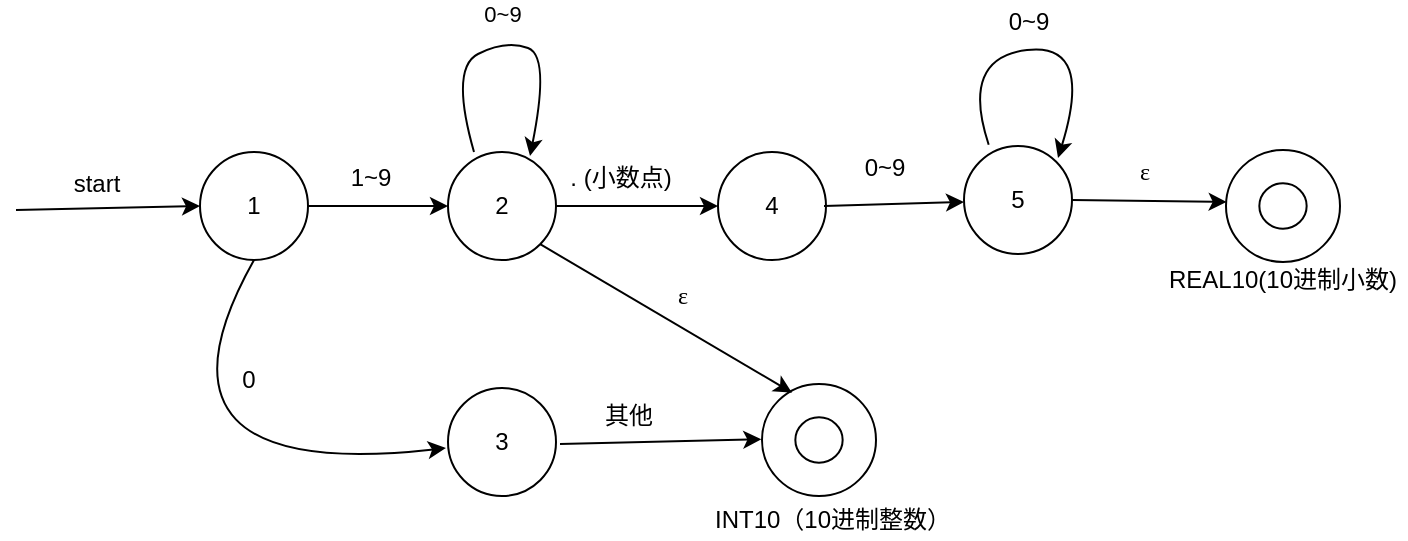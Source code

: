 <mxfile version="19.0.2" type="device"><diagram id="uMAHk1IcAqYKWUjM5-Kw" name="Page-1"><mxGraphModel dx="942" dy="674" grid="0" gridSize="10" guides="1" tooltips="1" connect="1" arrows="1" fold="1" page="1" pageScale="1" pageWidth="827" pageHeight="1169" math="0" shadow="0"><root><mxCell id="0"/><mxCell id="1" parent="0"/><mxCell id="3Llv-iBokesZwpW0bnbN-1" value="1" style="ellipse;whiteSpace=wrap;html=1;aspect=fixed;" vertex="1" parent="1"><mxGeometry x="116" y="221" width="54" height="54" as="geometry"/></mxCell><mxCell id="3Llv-iBokesZwpW0bnbN-2" value="2" style="ellipse;whiteSpace=wrap;html=1;aspect=fixed;" vertex="1" parent="1"><mxGeometry x="240" y="221" width="54" height="54" as="geometry"/></mxCell><mxCell id="3Llv-iBokesZwpW0bnbN-3" value="4" style="ellipse;whiteSpace=wrap;html=1;aspect=fixed;" vertex="1" parent="1"><mxGeometry x="375" y="221" width="54" height="54" as="geometry"/></mxCell><mxCell id="3Llv-iBokesZwpW0bnbN-4" value="5" style="ellipse;whiteSpace=wrap;html=1;aspect=fixed;" vertex="1" parent="1"><mxGeometry x="498" y="218" width="54" height="54" as="geometry"/></mxCell><mxCell id="3Llv-iBokesZwpW0bnbN-5" value="3" style="ellipse;whiteSpace=wrap;html=1;aspect=fixed;" vertex="1" parent="1"><mxGeometry x="240" y="339" width="54" height="54" as="geometry"/></mxCell><mxCell id="3Llv-iBokesZwpW0bnbN-7" value="" style="verticalLabelPosition=bottom;verticalAlign=top;html=1;shape=mxgraph.basic.donut;dx=16.67;" vertex="1" parent="1"><mxGeometry x="397" y="337" width="57" height="56" as="geometry"/></mxCell><mxCell id="3Llv-iBokesZwpW0bnbN-8" value="" style="verticalLabelPosition=bottom;verticalAlign=top;html=1;shape=mxgraph.basic.donut;dx=16.67;" vertex="1" parent="1"><mxGeometry x="629" y="220" width="57" height="56" as="geometry"/></mxCell><mxCell id="3Llv-iBokesZwpW0bnbN-9" value="" style="endArrow=classic;html=1;rounded=0;entryX=0;entryY=0.5;entryDx=0;entryDy=0;" edge="1" parent="1" target="3Llv-iBokesZwpW0bnbN-1"><mxGeometry width="50" height="50" relative="1" as="geometry"><mxPoint x="24" y="250" as="sourcePoint"/><mxPoint x="82" y="234" as="targetPoint"/></mxGeometry></mxCell><mxCell id="3Llv-iBokesZwpW0bnbN-10" value="" style="endArrow=classic;html=1;rounded=0;exitX=1;exitY=0.5;exitDx=0;exitDy=0;entryX=0;entryY=0.5;entryDx=0;entryDy=0;" edge="1" parent="1" source="3Llv-iBokesZwpW0bnbN-1" target="3Llv-iBokesZwpW0bnbN-2"><mxGeometry width="50" height="50" relative="1" as="geometry"><mxPoint x="180" y="283" as="sourcePoint"/><mxPoint x="230" y="233" as="targetPoint"/></mxGeometry></mxCell><mxCell id="3Llv-iBokesZwpW0bnbN-11" value="" style="endArrow=classic;html=1;rounded=0;exitX=1;exitY=0.5;exitDx=0;exitDy=0;entryX=0;entryY=0.5;entryDx=0;entryDy=0;" edge="1" parent="1" source="3Llv-iBokesZwpW0bnbN-2" target="3Llv-iBokesZwpW0bnbN-3"><mxGeometry width="50" height="50" relative="1" as="geometry"><mxPoint x="311" y="272" as="sourcePoint"/><mxPoint x="361" y="222" as="targetPoint"/></mxGeometry></mxCell><mxCell id="3Llv-iBokesZwpW0bnbN-12" value="" style="endArrow=classic;html=1;rounded=0;" edge="1" parent="1"><mxGeometry width="50" height="50" relative="1" as="geometry"><mxPoint x="428" y="248" as="sourcePoint"/><mxPoint x="498" y="246" as="targetPoint"/></mxGeometry></mxCell><mxCell id="3Llv-iBokesZwpW0bnbN-13" value="" style="endArrow=classic;html=1;rounded=0;exitX=1;exitY=0.5;exitDx=0;exitDy=0;entryX=0.006;entryY=0.464;entryDx=0;entryDy=0;entryPerimeter=0;" edge="1" parent="1" source="3Llv-iBokesZwpW0bnbN-4" target="3Llv-iBokesZwpW0bnbN-8"><mxGeometry width="50" height="50" relative="1" as="geometry"><mxPoint x="574" y="341" as="sourcePoint"/><mxPoint x="624" y="291" as="targetPoint"/></mxGeometry></mxCell><mxCell id="3Llv-iBokesZwpW0bnbN-14" value="" style="curved=1;endArrow=classic;html=1;rounded=0;exitX=0.5;exitY=1;exitDx=0;exitDy=0;" edge="1" parent="1" source="3Llv-iBokesZwpW0bnbN-1"><mxGeometry width="50" height="50" relative="1" as="geometry"><mxPoint x="58.5" y="310" as="sourcePoint"/><mxPoint x="239" y="369" as="targetPoint"/><Array as="points"><mxPoint x="80" y="387"/></Array></mxGeometry></mxCell><mxCell id="3Llv-iBokesZwpW0bnbN-15" value="" style="endArrow=classic;html=1;rounded=0;entryX=-0.006;entryY=0.494;entryDx=0;entryDy=0;entryPerimeter=0;" edge="1" parent="1" target="3Llv-iBokesZwpW0bnbN-7"><mxGeometry width="50" height="50" relative="1" as="geometry"><mxPoint x="296" y="367" as="sourcePoint"/><mxPoint x="366" y="352" as="targetPoint"/></mxGeometry></mxCell><mxCell id="3Llv-iBokesZwpW0bnbN-16" value="" style="endArrow=classic;html=1;rounded=0;exitX=1;exitY=1;exitDx=0;exitDy=0;entryX=0.263;entryY=0.077;entryDx=0;entryDy=0;entryPerimeter=0;" edge="1" parent="1" source="3Llv-iBokesZwpW0bnbN-2" target="3Llv-iBokesZwpW0bnbN-7"><mxGeometry width="50" height="50" relative="1" as="geometry"><mxPoint x="321" y="323" as="sourcePoint"/><mxPoint x="371" y="273" as="targetPoint"/></mxGeometry></mxCell><mxCell id="3Llv-iBokesZwpW0bnbN-17" value="start" style="text;html=1;align=center;verticalAlign=middle;resizable=0;points=[];autosize=1;strokeColor=none;fillColor=none;" vertex="1" parent="1"><mxGeometry x="47" y="228" width="33" height="18" as="geometry"/></mxCell><mxCell id="3Llv-iBokesZwpW0bnbN-18" value="1~9" style="text;html=1;align=center;verticalAlign=middle;resizable=0;points=[];autosize=1;strokeColor=none;fillColor=none;" vertex="1" parent="1"><mxGeometry x="186" y="225" width="30" height="18" as="geometry"/></mxCell><mxCell id="3Llv-iBokesZwpW0bnbN-19" value="" style="curved=1;endArrow=classic;html=1;rounded=0;" edge="1" parent="1"><mxGeometry width="50" height="50" relative="1" as="geometry"><mxPoint x="253" y="221" as="sourcePoint"/><mxPoint x="281" y="223" as="targetPoint"/><Array as="points"><mxPoint x="241" y="179"/><mxPoint x="269" y="165"/><mxPoint x="291" y="173"/></Array></mxGeometry></mxCell><mxCell id="3Llv-iBokesZwpW0bnbN-20" value="0~9" style="edgeLabel;html=1;align=center;verticalAlign=middle;resizable=0;points=[];" vertex="1" connectable="0" parent="3Llv-iBokesZwpW0bnbN-19"><mxGeometry x="-0.102" y="7" relative="1" as="geometry"><mxPoint x="8" y="-11" as="offset"/></mxGeometry></mxCell><mxCell id="3Llv-iBokesZwpW0bnbN-21" value=". (小数点)" style="text;html=1;align=center;verticalAlign=middle;resizable=0;points=[];autosize=1;strokeColor=none;fillColor=none;" vertex="1" parent="1"><mxGeometry x="295" y="225" width="61" height="18" as="geometry"/></mxCell><mxCell id="3Llv-iBokesZwpW0bnbN-22" value="0~9" style="text;html=1;align=center;verticalAlign=middle;resizable=0;points=[];autosize=1;strokeColor=none;fillColor=none;" vertex="1" parent="1"><mxGeometry x="443" y="220" width="30" height="18" as="geometry"/></mxCell><mxCell id="3Llv-iBokesZwpW0bnbN-23" value="" style="curved=1;endArrow=classic;html=1;rounded=0;exitX=0;exitY=0;exitDx=0;exitDy=0;" edge="1" parent="1"><mxGeometry width="50" height="50" relative="1" as="geometry"><mxPoint x="510.347" y="217.347" as="sourcePoint"/><mxPoint x="545" y="224" as="targetPoint"/><Array as="points"><mxPoint x="496" y="174"/><mxPoint x="563" y="166"/></Array></mxGeometry></mxCell><mxCell id="3Llv-iBokesZwpW0bnbN-24" value="0~9" style="text;html=1;align=center;verticalAlign=middle;resizable=0;points=[];autosize=1;strokeColor=none;fillColor=none;" vertex="1" parent="1"><mxGeometry x="515" y="147" width="30" height="18" as="geometry"/></mxCell><mxCell id="3Llv-iBokesZwpW0bnbN-25" value="&lt;p class=&quot;MsoNormal&quot;&gt;&lt;span style=&quot;mso-spacerun:'yes';font-family:宋体;mso-bidi-font-family:'Times New Roman';&lt;br/&gt;font-size:12.0pt;mso-font-kerning:1.0pt;&quot;&gt;ε&lt;/span&gt;&lt;/p&gt;" style="text;html=1;align=center;verticalAlign=middle;resizable=0;points=[];autosize=1;strokeColor=none;fillColor=none;" vertex="1" parent="1"><mxGeometry x="580" y="210" width="15" height="42" as="geometry"/></mxCell><mxCell id="3Llv-iBokesZwpW0bnbN-26" value="&lt;p class=&quot;MsoNormal&quot;&gt;&lt;span style=&quot;mso-spacerun:'yes';font-family:宋体;mso-bidi-font-family:'Times New Roman';&lt;br/&gt;font-size:12.0pt;mso-font-kerning:1.0pt;&quot;&gt;ε&lt;/span&gt;&lt;/p&gt;" style="text;html=1;align=center;verticalAlign=middle;resizable=0;points=[];autosize=1;strokeColor=none;fillColor=none;" vertex="1" parent="1"><mxGeometry x="349" y="272" width="15" height="42" as="geometry"/></mxCell><mxCell id="3Llv-iBokesZwpW0bnbN-27" value="其他" style="text;html=1;align=center;verticalAlign=middle;resizable=0;points=[];autosize=1;strokeColor=none;fillColor=none;" vertex="1" parent="1"><mxGeometry x="313" y="344" width="34" height="18" as="geometry"/></mxCell><mxCell id="3Llv-iBokesZwpW0bnbN-28" value="0" style="text;html=1;align=center;verticalAlign=middle;resizable=0;points=[];autosize=1;strokeColor=none;fillColor=none;" vertex="1" parent="1"><mxGeometry x="131" y="326" width="17" height="18" as="geometry"/></mxCell><mxCell id="3Llv-iBokesZwpW0bnbN-29" value="REAL10(10进制小数)" style="text;html=1;align=center;verticalAlign=middle;resizable=0;points=[];autosize=1;strokeColor=none;fillColor=none;" vertex="1" parent="1"><mxGeometry x="595" y="276" width="124" height="18" as="geometry"/></mxCell><mxCell id="3Llv-iBokesZwpW0bnbN-30" value="INT10（10进制整数）" style="text;html=1;align=center;verticalAlign=middle;resizable=0;points=[];autosize=1;strokeColor=none;fillColor=none;" vertex="1" parent="1"><mxGeometry x="368" y="396" width="128" height="18" as="geometry"/></mxCell></root></mxGraphModel></diagram></mxfile>